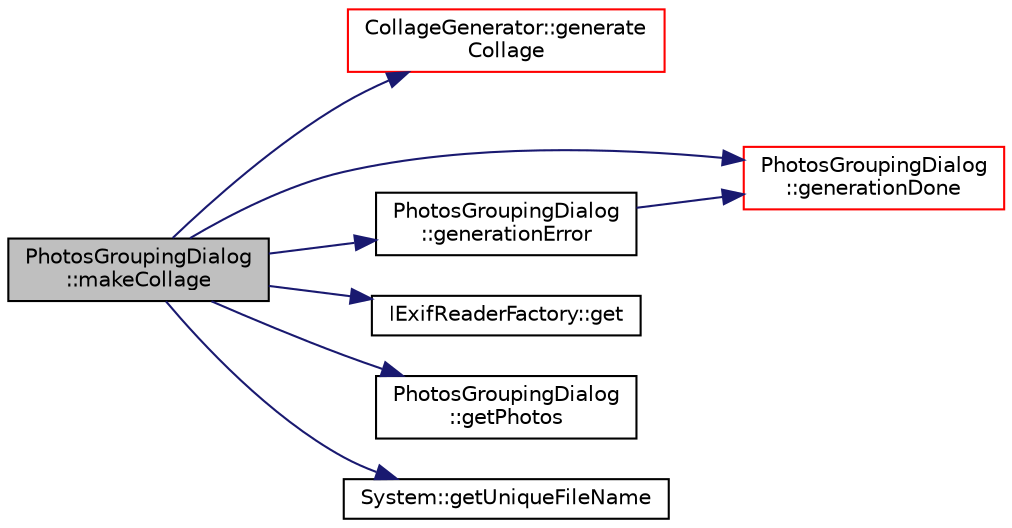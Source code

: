 digraph "PhotosGroupingDialog::makeCollage"
{
 // LATEX_PDF_SIZE
  edge [fontname="Helvetica",fontsize="10",labelfontname="Helvetica",labelfontsize="10"];
  node [fontname="Helvetica",fontsize="10",shape=record];
  rankdir="LR";
  Node1 [label="PhotosGroupingDialog\l::makeCollage",height=0.2,width=0.4,color="black", fillcolor="grey75", style="filled", fontcolor="black",tooltip=" "];
  Node1 -> Node2 [color="midnightblue",fontsize="10",style="solid",fontname="Helvetica"];
  Node2 [label="CollageGenerator::generate\lCollage",height=0.2,width=0.4,color="red", fillcolor="white", style="filled",URL="$class_collage_generator.html#ae4ffed5e6d77e4f918afb46140f6529c",tooltip=" "];
  Node1 -> Node4 [color="midnightblue",fontsize="10",style="solid",fontname="Helvetica"];
  Node4 [label="PhotosGroupingDialog\l::generationDone",height=0.2,width=0.4,color="red", fillcolor="white", style="filled",URL="$class_photos_grouping_dialog.html#aadab8ff1bdd21245d089ed650e98210a",tooltip=" "];
  Node1 -> Node11 [color="midnightblue",fontsize="10",style="solid",fontname="Helvetica"];
  Node11 [label="PhotosGroupingDialog\l::generationError",height=0.2,width=0.4,color="black", fillcolor="white", style="filled",URL="$class_photos_grouping_dialog.html#ab537e3929d675260043bfe111c4afdda",tooltip=" "];
  Node11 -> Node4 [color="midnightblue",fontsize="10",style="solid",fontname="Helvetica"];
  Node1 -> Node12 [color="midnightblue",fontsize="10",style="solid",fontname="Helvetica"];
  Node12 [label="IExifReaderFactory::get",height=0.2,width=0.4,color="black", fillcolor="white", style="filled",URL="$struct_i_exif_reader_factory.html#a01b1fd15fa74ec542ea94c8fb19fbde3",tooltip=" "];
  Node1 -> Node13 [color="midnightblue",fontsize="10",style="solid",fontname="Helvetica"];
  Node13 [label="PhotosGroupingDialog\l::getPhotos",height=0.2,width=0.4,color="black", fillcolor="white", style="filled",URL="$class_photos_grouping_dialog.html#aa8e8193829d9490df1fcd4aec2273ab5",tooltip=" "];
  Node1 -> Node14 [color="midnightblue",fontsize="10",style="solid",fontname="Helvetica"];
  Node14 [label="System::getUniqueFileName",height=0.2,width=0.4,color="black", fillcolor="white", style="filled",URL="$struct_system.html#ad5581178d3fe12a658fe8af70c4e4a9c",tooltip="generate unique file name"];
}
